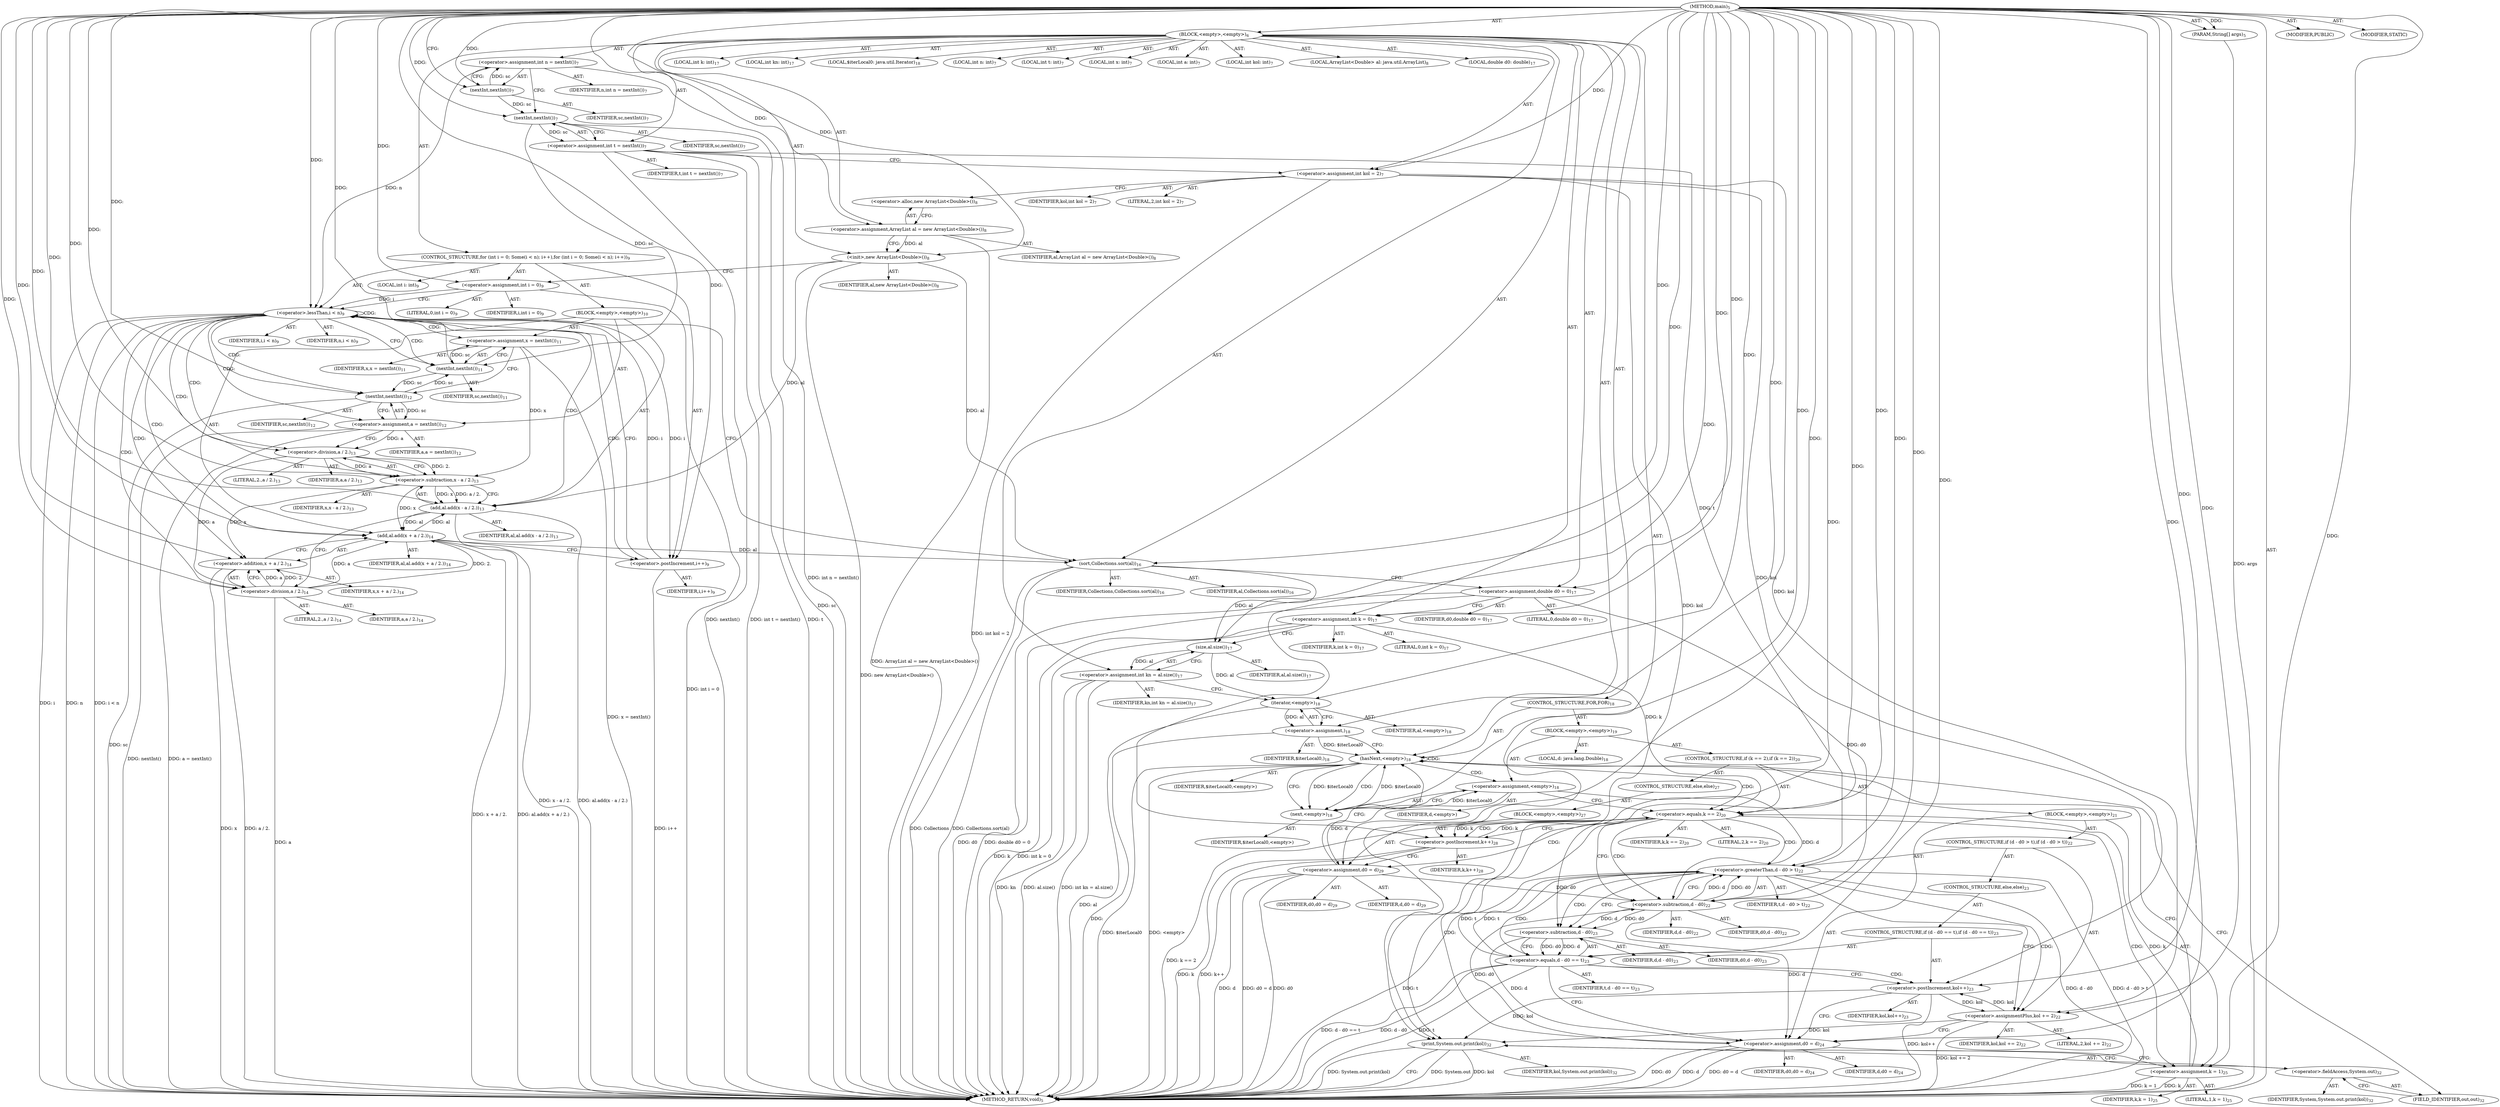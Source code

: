digraph "main" {  
"19" [label = <(METHOD,main)<SUB>5</SUB>> ]
"20" [label = <(PARAM,String[] args)<SUB>5</SUB>> ]
"21" [label = <(BLOCK,&lt;empty&gt;,&lt;empty&gt;)<SUB>6</SUB>> ]
"22" [label = <(LOCAL,int n: int)<SUB>7</SUB>> ]
"23" [label = <(LOCAL,int t: int)<SUB>7</SUB>> ]
"24" [label = <(LOCAL,int x: int)<SUB>7</SUB>> ]
"25" [label = <(LOCAL,int a: int)<SUB>7</SUB>> ]
"26" [label = <(LOCAL,int kol: int)<SUB>7</SUB>> ]
"27" [label = <(&lt;operator&gt;.assignment,int n = nextInt())<SUB>7</SUB>> ]
"28" [label = <(IDENTIFIER,n,int n = nextInt())<SUB>7</SUB>> ]
"29" [label = <(nextInt,nextInt())<SUB>7</SUB>> ]
"30" [label = <(IDENTIFIER,sc,nextInt())<SUB>7</SUB>> ]
"31" [label = <(&lt;operator&gt;.assignment,int t = nextInt())<SUB>7</SUB>> ]
"32" [label = <(IDENTIFIER,t,int t = nextInt())<SUB>7</SUB>> ]
"33" [label = <(nextInt,nextInt())<SUB>7</SUB>> ]
"34" [label = <(IDENTIFIER,sc,nextInt())<SUB>7</SUB>> ]
"35" [label = <(&lt;operator&gt;.assignment,int kol = 2)<SUB>7</SUB>> ]
"36" [label = <(IDENTIFIER,kol,int kol = 2)<SUB>7</SUB>> ]
"37" [label = <(LITERAL,2,int kol = 2)<SUB>7</SUB>> ]
"4" [label = <(LOCAL,ArrayList&lt;Double&gt; al: java.util.ArrayList)<SUB>8</SUB>> ]
"38" [label = <(&lt;operator&gt;.assignment,ArrayList al = new ArrayList&lt;Double&gt;())<SUB>8</SUB>> ]
"39" [label = <(IDENTIFIER,al,ArrayList al = new ArrayList&lt;Double&gt;())<SUB>8</SUB>> ]
"40" [label = <(&lt;operator&gt;.alloc,new ArrayList&lt;Double&gt;())<SUB>8</SUB>> ]
"41" [label = <(&lt;init&gt;,new ArrayList&lt;Double&gt;())<SUB>8</SUB>> ]
"3" [label = <(IDENTIFIER,al,new ArrayList&lt;Double&gt;())<SUB>8</SUB>> ]
"42" [label = <(CONTROL_STRUCTURE,for (int i = 0; Some(i &lt; n); i++),for (int i = 0; Some(i &lt; n); i++))<SUB>9</SUB>> ]
"43" [label = <(LOCAL,int i: int)<SUB>9</SUB>> ]
"44" [label = <(&lt;operator&gt;.assignment,int i = 0)<SUB>9</SUB>> ]
"45" [label = <(IDENTIFIER,i,int i = 0)<SUB>9</SUB>> ]
"46" [label = <(LITERAL,0,int i = 0)<SUB>9</SUB>> ]
"47" [label = <(&lt;operator&gt;.lessThan,i &lt; n)<SUB>9</SUB>> ]
"48" [label = <(IDENTIFIER,i,i &lt; n)<SUB>9</SUB>> ]
"49" [label = <(IDENTIFIER,n,i &lt; n)<SUB>9</SUB>> ]
"50" [label = <(&lt;operator&gt;.postIncrement,i++)<SUB>9</SUB>> ]
"51" [label = <(IDENTIFIER,i,i++)<SUB>9</SUB>> ]
"52" [label = <(BLOCK,&lt;empty&gt;,&lt;empty&gt;)<SUB>10</SUB>> ]
"53" [label = <(&lt;operator&gt;.assignment,x = nextInt())<SUB>11</SUB>> ]
"54" [label = <(IDENTIFIER,x,x = nextInt())<SUB>11</SUB>> ]
"55" [label = <(nextInt,nextInt())<SUB>11</SUB>> ]
"56" [label = <(IDENTIFIER,sc,nextInt())<SUB>11</SUB>> ]
"57" [label = <(&lt;operator&gt;.assignment,a = nextInt())<SUB>12</SUB>> ]
"58" [label = <(IDENTIFIER,a,a = nextInt())<SUB>12</SUB>> ]
"59" [label = <(nextInt,nextInt())<SUB>12</SUB>> ]
"60" [label = <(IDENTIFIER,sc,nextInt())<SUB>12</SUB>> ]
"61" [label = <(add,al.add(x - a / 2.))<SUB>13</SUB>> ]
"62" [label = <(IDENTIFIER,al,al.add(x - a / 2.))<SUB>13</SUB>> ]
"63" [label = <(&lt;operator&gt;.subtraction,x - a / 2.)<SUB>13</SUB>> ]
"64" [label = <(IDENTIFIER,x,x - a / 2.)<SUB>13</SUB>> ]
"65" [label = <(&lt;operator&gt;.division,a / 2.)<SUB>13</SUB>> ]
"66" [label = <(IDENTIFIER,a,a / 2.)<SUB>13</SUB>> ]
"67" [label = <(LITERAL,2.,a / 2.)<SUB>13</SUB>> ]
"68" [label = <(add,al.add(x + a / 2.))<SUB>14</SUB>> ]
"69" [label = <(IDENTIFIER,al,al.add(x + a / 2.))<SUB>14</SUB>> ]
"70" [label = <(&lt;operator&gt;.addition,x + a / 2.)<SUB>14</SUB>> ]
"71" [label = <(IDENTIFIER,x,x + a / 2.)<SUB>14</SUB>> ]
"72" [label = <(&lt;operator&gt;.division,a / 2.)<SUB>14</SUB>> ]
"73" [label = <(IDENTIFIER,a,a / 2.)<SUB>14</SUB>> ]
"74" [label = <(LITERAL,2.,a / 2.)<SUB>14</SUB>> ]
"75" [label = <(sort,Collections.sort(al))<SUB>16</SUB>> ]
"76" [label = <(IDENTIFIER,Collections,Collections.sort(al))<SUB>16</SUB>> ]
"77" [label = <(IDENTIFIER,al,Collections.sort(al))<SUB>16</SUB>> ]
"78" [label = <(LOCAL,double d0: double)<SUB>17</SUB>> ]
"79" [label = <(&lt;operator&gt;.assignment,double d0 = 0)<SUB>17</SUB>> ]
"80" [label = <(IDENTIFIER,d0,double d0 = 0)<SUB>17</SUB>> ]
"81" [label = <(LITERAL,0,double d0 = 0)<SUB>17</SUB>> ]
"82" [label = <(LOCAL,int k: int)<SUB>17</SUB>> ]
"83" [label = <(LOCAL,int kn: int)<SUB>17</SUB>> ]
"84" [label = <(&lt;operator&gt;.assignment,int k = 0)<SUB>17</SUB>> ]
"85" [label = <(IDENTIFIER,k,int k = 0)<SUB>17</SUB>> ]
"86" [label = <(LITERAL,0,int k = 0)<SUB>17</SUB>> ]
"87" [label = <(&lt;operator&gt;.assignment,int kn = al.size())<SUB>17</SUB>> ]
"88" [label = <(IDENTIFIER,kn,int kn = al.size())<SUB>17</SUB>> ]
"89" [label = <(size,al.size())<SUB>17</SUB>> ]
"90" [label = <(IDENTIFIER,al,al.size())<SUB>17</SUB>> ]
"91" [label = <(LOCAL,$iterLocal0: java.util.Iterator)<SUB>18</SUB>> ]
"92" [label = <(&lt;operator&gt;.assignment,)<SUB>18</SUB>> ]
"93" [label = <(IDENTIFIER,$iterLocal0,)<SUB>18</SUB>> ]
"94" [label = <(iterator,&lt;empty&gt;)<SUB>18</SUB>> ]
"95" [label = <(IDENTIFIER,al,&lt;empty&gt;)<SUB>18</SUB>> ]
"96" [label = <(CONTROL_STRUCTURE,FOR,FOR)<SUB>18</SUB>> ]
"97" [label = <(hasNext,&lt;empty&gt;)<SUB>18</SUB>> ]
"98" [label = <(IDENTIFIER,$iterLocal0,&lt;empty&gt;)> ]
"99" [label = <(BLOCK,&lt;empty&gt;,&lt;empty&gt;)<SUB>19</SUB>> ]
"100" [label = <(LOCAL,d: java.lang.Double)<SUB>18</SUB>> ]
"101" [label = <(&lt;operator&gt;.assignment,&lt;empty&gt;)<SUB>18</SUB>> ]
"102" [label = <(IDENTIFIER,d,&lt;empty&gt;)> ]
"103" [label = <(next,&lt;empty&gt;)<SUB>18</SUB>> ]
"104" [label = <(IDENTIFIER,$iterLocal0,&lt;empty&gt;)> ]
"105" [label = <(CONTROL_STRUCTURE,if (k == 2),if (k == 2))<SUB>20</SUB>> ]
"106" [label = <(&lt;operator&gt;.equals,k == 2)<SUB>20</SUB>> ]
"107" [label = <(IDENTIFIER,k,k == 2)<SUB>20</SUB>> ]
"108" [label = <(LITERAL,2,k == 2)<SUB>20</SUB>> ]
"109" [label = <(BLOCK,&lt;empty&gt;,&lt;empty&gt;)<SUB>21</SUB>> ]
"110" [label = <(CONTROL_STRUCTURE,if (d - d0 &gt; t),if (d - d0 &gt; t))<SUB>22</SUB>> ]
"111" [label = <(&lt;operator&gt;.greaterThan,d - d0 &gt; t)<SUB>22</SUB>> ]
"112" [label = <(&lt;operator&gt;.subtraction,d - d0)<SUB>22</SUB>> ]
"113" [label = <(IDENTIFIER,d,d - d0)<SUB>22</SUB>> ]
"114" [label = <(IDENTIFIER,d0,d - d0)<SUB>22</SUB>> ]
"115" [label = <(IDENTIFIER,t,d - d0 &gt; t)<SUB>22</SUB>> ]
"116" [label = <(&lt;operator&gt;.assignmentPlus,kol += 2)<SUB>22</SUB>> ]
"117" [label = <(IDENTIFIER,kol,kol += 2)<SUB>22</SUB>> ]
"118" [label = <(LITERAL,2,kol += 2)<SUB>22</SUB>> ]
"119" [label = <(CONTROL_STRUCTURE,else,else)<SUB>23</SUB>> ]
"120" [label = <(CONTROL_STRUCTURE,if (d - d0 == t),if (d - d0 == t))<SUB>23</SUB>> ]
"121" [label = <(&lt;operator&gt;.equals,d - d0 == t)<SUB>23</SUB>> ]
"122" [label = <(&lt;operator&gt;.subtraction,d - d0)<SUB>23</SUB>> ]
"123" [label = <(IDENTIFIER,d,d - d0)<SUB>23</SUB>> ]
"124" [label = <(IDENTIFIER,d0,d - d0)<SUB>23</SUB>> ]
"125" [label = <(IDENTIFIER,t,d - d0 == t)<SUB>23</SUB>> ]
"126" [label = <(&lt;operator&gt;.postIncrement,kol++)<SUB>23</SUB>> ]
"127" [label = <(IDENTIFIER,kol,kol++)<SUB>23</SUB>> ]
"128" [label = <(&lt;operator&gt;.assignment,d0 = d)<SUB>24</SUB>> ]
"129" [label = <(IDENTIFIER,d0,d0 = d)<SUB>24</SUB>> ]
"130" [label = <(IDENTIFIER,d,d0 = d)<SUB>24</SUB>> ]
"131" [label = <(&lt;operator&gt;.assignment,k = 1)<SUB>25</SUB>> ]
"132" [label = <(IDENTIFIER,k,k = 1)<SUB>25</SUB>> ]
"133" [label = <(LITERAL,1,k = 1)<SUB>25</SUB>> ]
"134" [label = <(CONTROL_STRUCTURE,else,else)<SUB>27</SUB>> ]
"135" [label = <(BLOCK,&lt;empty&gt;,&lt;empty&gt;)<SUB>27</SUB>> ]
"136" [label = <(&lt;operator&gt;.postIncrement,k++)<SUB>28</SUB>> ]
"137" [label = <(IDENTIFIER,k,k++)<SUB>28</SUB>> ]
"138" [label = <(&lt;operator&gt;.assignment,d0 = d)<SUB>29</SUB>> ]
"139" [label = <(IDENTIFIER,d0,d0 = d)<SUB>29</SUB>> ]
"140" [label = <(IDENTIFIER,d,d0 = d)<SUB>29</SUB>> ]
"141" [label = <(print,System.out.print(kol))<SUB>32</SUB>> ]
"142" [label = <(&lt;operator&gt;.fieldAccess,System.out)<SUB>32</SUB>> ]
"143" [label = <(IDENTIFIER,System,System.out.print(kol))<SUB>32</SUB>> ]
"144" [label = <(FIELD_IDENTIFIER,out,out)<SUB>32</SUB>> ]
"145" [label = <(IDENTIFIER,kol,System.out.print(kol))<SUB>32</SUB>> ]
"146" [label = <(MODIFIER,PUBLIC)> ]
"147" [label = <(MODIFIER,STATIC)> ]
"148" [label = <(METHOD_RETURN,void)<SUB>5</SUB>> ]
  "19" -> "20"  [ label = "AST: "] 
  "19" -> "21"  [ label = "AST: "] 
  "19" -> "146"  [ label = "AST: "] 
  "19" -> "147"  [ label = "AST: "] 
  "19" -> "148"  [ label = "AST: "] 
  "21" -> "22"  [ label = "AST: "] 
  "21" -> "23"  [ label = "AST: "] 
  "21" -> "24"  [ label = "AST: "] 
  "21" -> "25"  [ label = "AST: "] 
  "21" -> "26"  [ label = "AST: "] 
  "21" -> "27"  [ label = "AST: "] 
  "21" -> "31"  [ label = "AST: "] 
  "21" -> "35"  [ label = "AST: "] 
  "21" -> "4"  [ label = "AST: "] 
  "21" -> "38"  [ label = "AST: "] 
  "21" -> "41"  [ label = "AST: "] 
  "21" -> "42"  [ label = "AST: "] 
  "21" -> "75"  [ label = "AST: "] 
  "21" -> "78"  [ label = "AST: "] 
  "21" -> "79"  [ label = "AST: "] 
  "21" -> "82"  [ label = "AST: "] 
  "21" -> "83"  [ label = "AST: "] 
  "21" -> "84"  [ label = "AST: "] 
  "21" -> "87"  [ label = "AST: "] 
  "21" -> "91"  [ label = "AST: "] 
  "21" -> "92"  [ label = "AST: "] 
  "21" -> "96"  [ label = "AST: "] 
  "21" -> "141"  [ label = "AST: "] 
  "27" -> "28"  [ label = "AST: "] 
  "27" -> "29"  [ label = "AST: "] 
  "29" -> "30"  [ label = "AST: "] 
  "31" -> "32"  [ label = "AST: "] 
  "31" -> "33"  [ label = "AST: "] 
  "33" -> "34"  [ label = "AST: "] 
  "35" -> "36"  [ label = "AST: "] 
  "35" -> "37"  [ label = "AST: "] 
  "38" -> "39"  [ label = "AST: "] 
  "38" -> "40"  [ label = "AST: "] 
  "41" -> "3"  [ label = "AST: "] 
  "42" -> "43"  [ label = "AST: "] 
  "42" -> "44"  [ label = "AST: "] 
  "42" -> "47"  [ label = "AST: "] 
  "42" -> "50"  [ label = "AST: "] 
  "42" -> "52"  [ label = "AST: "] 
  "44" -> "45"  [ label = "AST: "] 
  "44" -> "46"  [ label = "AST: "] 
  "47" -> "48"  [ label = "AST: "] 
  "47" -> "49"  [ label = "AST: "] 
  "50" -> "51"  [ label = "AST: "] 
  "52" -> "53"  [ label = "AST: "] 
  "52" -> "57"  [ label = "AST: "] 
  "52" -> "61"  [ label = "AST: "] 
  "52" -> "68"  [ label = "AST: "] 
  "53" -> "54"  [ label = "AST: "] 
  "53" -> "55"  [ label = "AST: "] 
  "55" -> "56"  [ label = "AST: "] 
  "57" -> "58"  [ label = "AST: "] 
  "57" -> "59"  [ label = "AST: "] 
  "59" -> "60"  [ label = "AST: "] 
  "61" -> "62"  [ label = "AST: "] 
  "61" -> "63"  [ label = "AST: "] 
  "63" -> "64"  [ label = "AST: "] 
  "63" -> "65"  [ label = "AST: "] 
  "65" -> "66"  [ label = "AST: "] 
  "65" -> "67"  [ label = "AST: "] 
  "68" -> "69"  [ label = "AST: "] 
  "68" -> "70"  [ label = "AST: "] 
  "70" -> "71"  [ label = "AST: "] 
  "70" -> "72"  [ label = "AST: "] 
  "72" -> "73"  [ label = "AST: "] 
  "72" -> "74"  [ label = "AST: "] 
  "75" -> "76"  [ label = "AST: "] 
  "75" -> "77"  [ label = "AST: "] 
  "79" -> "80"  [ label = "AST: "] 
  "79" -> "81"  [ label = "AST: "] 
  "84" -> "85"  [ label = "AST: "] 
  "84" -> "86"  [ label = "AST: "] 
  "87" -> "88"  [ label = "AST: "] 
  "87" -> "89"  [ label = "AST: "] 
  "89" -> "90"  [ label = "AST: "] 
  "92" -> "93"  [ label = "AST: "] 
  "92" -> "94"  [ label = "AST: "] 
  "94" -> "95"  [ label = "AST: "] 
  "96" -> "97"  [ label = "AST: "] 
  "96" -> "99"  [ label = "AST: "] 
  "97" -> "98"  [ label = "AST: "] 
  "99" -> "100"  [ label = "AST: "] 
  "99" -> "101"  [ label = "AST: "] 
  "99" -> "105"  [ label = "AST: "] 
  "101" -> "102"  [ label = "AST: "] 
  "101" -> "103"  [ label = "AST: "] 
  "103" -> "104"  [ label = "AST: "] 
  "105" -> "106"  [ label = "AST: "] 
  "105" -> "109"  [ label = "AST: "] 
  "105" -> "134"  [ label = "AST: "] 
  "106" -> "107"  [ label = "AST: "] 
  "106" -> "108"  [ label = "AST: "] 
  "109" -> "110"  [ label = "AST: "] 
  "109" -> "128"  [ label = "AST: "] 
  "109" -> "131"  [ label = "AST: "] 
  "110" -> "111"  [ label = "AST: "] 
  "110" -> "116"  [ label = "AST: "] 
  "110" -> "119"  [ label = "AST: "] 
  "111" -> "112"  [ label = "AST: "] 
  "111" -> "115"  [ label = "AST: "] 
  "112" -> "113"  [ label = "AST: "] 
  "112" -> "114"  [ label = "AST: "] 
  "116" -> "117"  [ label = "AST: "] 
  "116" -> "118"  [ label = "AST: "] 
  "119" -> "120"  [ label = "AST: "] 
  "120" -> "121"  [ label = "AST: "] 
  "120" -> "126"  [ label = "AST: "] 
  "121" -> "122"  [ label = "AST: "] 
  "121" -> "125"  [ label = "AST: "] 
  "122" -> "123"  [ label = "AST: "] 
  "122" -> "124"  [ label = "AST: "] 
  "126" -> "127"  [ label = "AST: "] 
  "128" -> "129"  [ label = "AST: "] 
  "128" -> "130"  [ label = "AST: "] 
  "131" -> "132"  [ label = "AST: "] 
  "131" -> "133"  [ label = "AST: "] 
  "134" -> "135"  [ label = "AST: "] 
  "135" -> "136"  [ label = "AST: "] 
  "135" -> "138"  [ label = "AST: "] 
  "136" -> "137"  [ label = "AST: "] 
  "138" -> "139"  [ label = "AST: "] 
  "138" -> "140"  [ label = "AST: "] 
  "141" -> "142"  [ label = "AST: "] 
  "141" -> "145"  [ label = "AST: "] 
  "142" -> "143"  [ label = "AST: "] 
  "142" -> "144"  [ label = "AST: "] 
  "27" -> "33"  [ label = "CFG: "] 
  "31" -> "35"  [ label = "CFG: "] 
  "35" -> "40"  [ label = "CFG: "] 
  "38" -> "41"  [ label = "CFG: "] 
  "41" -> "44"  [ label = "CFG: "] 
  "75" -> "79"  [ label = "CFG: "] 
  "79" -> "84"  [ label = "CFG: "] 
  "84" -> "89"  [ label = "CFG: "] 
  "87" -> "94"  [ label = "CFG: "] 
  "92" -> "97"  [ label = "CFG: "] 
  "141" -> "148"  [ label = "CFG: "] 
  "29" -> "27"  [ label = "CFG: "] 
  "33" -> "31"  [ label = "CFG: "] 
  "40" -> "38"  [ label = "CFG: "] 
  "44" -> "47"  [ label = "CFG: "] 
  "47" -> "55"  [ label = "CFG: "] 
  "47" -> "75"  [ label = "CFG: "] 
  "50" -> "47"  [ label = "CFG: "] 
  "89" -> "87"  [ label = "CFG: "] 
  "94" -> "92"  [ label = "CFG: "] 
  "97" -> "103"  [ label = "CFG: "] 
  "97" -> "144"  [ label = "CFG: "] 
  "142" -> "141"  [ label = "CFG: "] 
  "53" -> "59"  [ label = "CFG: "] 
  "57" -> "65"  [ label = "CFG: "] 
  "61" -> "72"  [ label = "CFG: "] 
  "68" -> "50"  [ label = "CFG: "] 
  "101" -> "106"  [ label = "CFG: "] 
  "144" -> "142"  [ label = "CFG: "] 
  "55" -> "53"  [ label = "CFG: "] 
  "59" -> "57"  [ label = "CFG: "] 
  "63" -> "61"  [ label = "CFG: "] 
  "70" -> "68"  [ label = "CFG: "] 
  "103" -> "101"  [ label = "CFG: "] 
  "106" -> "112"  [ label = "CFG: "] 
  "106" -> "136"  [ label = "CFG: "] 
  "65" -> "63"  [ label = "CFG: "] 
  "72" -> "70"  [ label = "CFG: "] 
  "128" -> "131"  [ label = "CFG: "] 
  "131" -> "97"  [ label = "CFG: "] 
  "111" -> "116"  [ label = "CFG: "] 
  "111" -> "122"  [ label = "CFG: "] 
  "116" -> "128"  [ label = "CFG: "] 
  "136" -> "138"  [ label = "CFG: "] 
  "138" -> "97"  [ label = "CFG: "] 
  "112" -> "111"  [ label = "CFG: "] 
  "121" -> "126"  [ label = "CFG: "] 
  "121" -> "128"  [ label = "CFG: "] 
  "126" -> "128"  [ label = "CFG: "] 
  "122" -> "121"  [ label = "CFG: "] 
  "19" -> "29"  [ label = "CFG: "] 
  "20" -> "148"  [ label = "DDG: args"] 
  "27" -> "148"  [ label = "DDG: int n = nextInt()"] 
  "31" -> "148"  [ label = "DDG: t"] 
  "33" -> "148"  [ label = "DDG: sc"] 
  "31" -> "148"  [ label = "DDG: nextInt()"] 
  "31" -> "148"  [ label = "DDG: int t = nextInt()"] 
  "35" -> "148"  [ label = "DDG: int kol = 2"] 
  "38" -> "148"  [ label = "DDG: ArrayList al = new ArrayList&lt;Double&gt;()"] 
  "41" -> "148"  [ label = "DDG: new ArrayList&lt;Double&gt;()"] 
  "44" -> "148"  [ label = "DDG: int i = 0"] 
  "47" -> "148"  [ label = "DDG: i"] 
  "47" -> "148"  [ label = "DDG: n"] 
  "47" -> "148"  [ label = "DDG: i &lt; n"] 
  "75" -> "148"  [ label = "DDG: Collections.sort(al)"] 
  "79" -> "148"  [ label = "DDG: d0"] 
  "79" -> "148"  [ label = "DDG: double d0 = 0"] 
  "84" -> "148"  [ label = "DDG: k"] 
  "84" -> "148"  [ label = "DDG: int k = 0"] 
  "87" -> "148"  [ label = "DDG: kn"] 
  "87" -> "148"  [ label = "DDG: al.size()"] 
  "87" -> "148"  [ label = "DDG: int kn = al.size()"] 
  "94" -> "148"  [ label = "DDG: al"] 
  "92" -> "148"  [ label = "DDG: "] 
  "97" -> "148"  [ label = "DDG: $iterLocal0"] 
  "97" -> "148"  [ label = "DDG: &lt;empty&gt;"] 
  "141" -> "148"  [ label = "DDG: System.out"] 
  "141" -> "148"  [ label = "DDG: kol"] 
  "141" -> "148"  [ label = "DDG: System.out.print(kol)"] 
  "106" -> "148"  [ label = "DDG: k == 2"] 
  "136" -> "148"  [ label = "DDG: k"] 
  "136" -> "148"  [ label = "DDG: k++"] 
  "138" -> "148"  [ label = "DDG: d0"] 
  "138" -> "148"  [ label = "DDG: d"] 
  "138" -> "148"  [ label = "DDG: d0 = d"] 
  "111" -> "148"  [ label = "DDG: d - d0"] 
  "111" -> "148"  [ label = "DDG: t"] 
  "111" -> "148"  [ label = "DDG: d - d0 &gt; t"] 
  "121" -> "148"  [ label = "DDG: d - d0"] 
  "121" -> "148"  [ label = "DDG: t"] 
  "121" -> "148"  [ label = "DDG: d - d0 == t"] 
  "126" -> "148"  [ label = "DDG: kol++"] 
  "116" -> "148"  [ label = "DDG: kol += 2"] 
  "128" -> "148"  [ label = "DDG: d0"] 
  "128" -> "148"  [ label = "DDG: d"] 
  "128" -> "148"  [ label = "DDG: d0 = d"] 
  "131" -> "148"  [ label = "DDG: k"] 
  "131" -> "148"  [ label = "DDG: k = 1"] 
  "53" -> "148"  [ label = "DDG: x = nextInt()"] 
  "59" -> "148"  [ label = "DDG: sc"] 
  "57" -> "148"  [ label = "DDG: nextInt()"] 
  "57" -> "148"  [ label = "DDG: a = nextInt()"] 
  "61" -> "148"  [ label = "DDG: x - a / 2."] 
  "61" -> "148"  [ label = "DDG: al.add(x - a / 2.)"] 
  "70" -> "148"  [ label = "DDG: x"] 
  "72" -> "148"  [ label = "DDG: a"] 
  "70" -> "148"  [ label = "DDG: a / 2."] 
  "68" -> "148"  [ label = "DDG: x + a / 2."] 
  "68" -> "148"  [ label = "DDG: al.add(x + a / 2.)"] 
  "50" -> "148"  [ label = "DDG: i++"] 
  "75" -> "148"  [ label = "DDG: Collections"] 
  "19" -> "20"  [ label = "DDG: "] 
  "29" -> "27"  [ label = "DDG: sc"] 
  "33" -> "31"  [ label = "DDG: sc"] 
  "19" -> "35"  [ label = "DDG: "] 
  "19" -> "38"  [ label = "DDG: "] 
  "19" -> "79"  [ label = "DDG: "] 
  "19" -> "84"  [ label = "DDG: "] 
  "89" -> "87"  [ label = "DDG: al"] 
  "94" -> "92"  [ label = "DDG: al"] 
  "38" -> "41"  [ label = "DDG: al"] 
  "19" -> "41"  [ label = "DDG: "] 
  "19" -> "44"  [ label = "DDG: "] 
  "19" -> "75"  [ label = "DDG: "] 
  "41" -> "75"  [ label = "DDG: al"] 
  "68" -> "75"  [ label = "DDG: al"] 
  "35" -> "141"  [ label = "DDG: kol"] 
  "126" -> "141"  [ label = "DDG: kol"] 
  "116" -> "141"  [ label = "DDG: kol"] 
  "19" -> "141"  [ label = "DDG: "] 
  "19" -> "29"  [ label = "DDG: "] 
  "29" -> "33"  [ label = "DDG: sc"] 
  "19" -> "33"  [ label = "DDG: "] 
  "44" -> "47"  [ label = "DDG: i"] 
  "50" -> "47"  [ label = "DDG: i"] 
  "19" -> "47"  [ label = "DDG: "] 
  "27" -> "47"  [ label = "DDG: n"] 
  "47" -> "50"  [ label = "DDG: i"] 
  "19" -> "50"  [ label = "DDG: "] 
  "55" -> "53"  [ label = "DDG: sc"] 
  "59" -> "57"  [ label = "DDG: sc"] 
  "75" -> "89"  [ label = "DDG: al"] 
  "19" -> "89"  [ label = "DDG: "] 
  "89" -> "94"  [ label = "DDG: al"] 
  "19" -> "94"  [ label = "DDG: "] 
  "92" -> "97"  [ label = "DDG: $iterLocal0"] 
  "103" -> "97"  [ label = "DDG: $iterLocal0"] 
  "19" -> "97"  [ label = "DDG: "] 
  "103" -> "101"  [ label = "DDG: $iterLocal0"] 
  "41" -> "61"  [ label = "DDG: al"] 
  "68" -> "61"  [ label = "DDG: al"] 
  "19" -> "61"  [ label = "DDG: "] 
  "63" -> "61"  [ label = "DDG: x"] 
  "63" -> "61"  [ label = "DDG: a / 2."] 
  "61" -> "68"  [ label = "DDG: al"] 
  "19" -> "68"  [ label = "DDG: "] 
  "63" -> "68"  [ label = "DDG: x"] 
  "72" -> "68"  [ label = "DDG: a"] 
  "72" -> "68"  [ label = "DDG: 2."] 
  "33" -> "55"  [ label = "DDG: sc"] 
  "59" -> "55"  [ label = "DDG: sc"] 
  "19" -> "55"  [ label = "DDG: "] 
  "55" -> "59"  [ label = "DDG: sc"] 
  "19" -> "59"  [ label = "DDG: "] 
  "53" -> "63"  [ label = "DDG: x"] 
  "19" -> "63"  [ label = "DDG: "] 
  "65" -> "63"  [ label = "DDG: a"] 
  "65" -> "63"  [ label = "DDG: 2."] 
  "63" -> "70"  [ label = "DDG: x"] 
  "19" -> "70"  [ label = "DDG: "] 
  "72" -> "70"  [ label = "DDG: a"] 
  "72" -> "70"  [ label = "DDG: 2."] 
  "97" -> "103"  [ label = "DDG: $iterLocal0"] 
  "19" -> "103"  [ label = "DDG: "] 
  "84" -> "106"  [ label = "DDG: k"] 
  "136" -> "106"  [ label = "DDG: k"] 
  "131" -> "106"  [ label = "DDG: k"] 
  "19" -> "106"  [ label = "DDG: "] 
  "112" -> "128"  [ label = "DDG: d"] 
  "122" -> "128"  [ label = "DDG: d"] 
  "19" -> "128"  [ label = "DDG: "] 
  "19" -> "131"  [ label = "DDG: "] 
  "57" -> "65"  [ label = "DDG: a"] 
  "19" -> "65"  [ label = "DDG: "] 
  "65" -> "72"  [ label = "DDG: a"] 
  "19" -> "72"  [ label = "DDG: "] 
  "19" -> "116"  [ label = "DDG: "] 
  "101" -> "138"  [ label = "DDG: d"] 
  "19" -> "138"  [ label = "DDG: "] 
  "112" -> "111"  [ label = "DDG: d"] 
  "112" -> "111"  [ label = "DDG: d0"] 
  "31" -> "111"  [ label = "DDG: t"] 
  "121" -> "111"  [ label = "DDG: t"] 
  "19" -> "111"  [ label = "DDG: "] 
  "35" -> "116"  [ label = "DDG: kol"] 
  "126" -> "116"  [ label = "DDG: kol"] 
  "106" -> "136"  [ label = "DDG: k"] 
  "19" -> "136"  [ label = "DDG: "] 
  "101" -> "112"  [ label = "DDG: d"] 
  "19" -> "112"  [ label = "DDG: "] 
  "79" -> "112"  [ label = "DDG: d0"] 
  "138" -> "112"  [ label = "DDG: d0"] 
  "128" -> "112"  [ label = "DDG: d0"] 
  "122" -> "121"  [ label = "DDG: d"] 
  "122" -> "121"  [ label = "DDG: d0"] 
  "111" -> "121"  [ label = "DDG: t"] 
  "19" -> "121"  [ label = "DDG: "] 
  "35" -> "126"  [ label = "DDG: kol"] 
  "116" -> "126"  [ label = "DDG: kol"] 
  "19" -> "126"  [ label = "DDG: "] 
  "112" -> "122"  [ label = "DDG: d"] 
  "19" -> "122"  [ label = "DDG: "] 
  "112" -> "122"  [ label = "DDG: d0"] 
  "47" -> "47"  [ label = "CDG: "] 
  "47" -> "68"  [ label = "CDG: "] 
  "47" -> "57"  [ label = "CDG: "] 
  "47" -> "72"  [ label = "CDG: "] 
  "47" -> "65"  [ label = "CDG: "] 
  "47" -> "50"  [ label = "CDG: "] 
  "47" -> "59"  [ label = "CDG: "] 
  "47" -> "61"  [ label = "CDG: "] 
  "47" -> "53"  [ label = "CDG: "] 
  "47" -> "70"  [ label = "CDG: "] 
  "47" -> "63"  [ label = "CDG: "] 
  "47" -> "55"  [ label = "CDG: "] 
  "97" -> "103"  [ label = "CDG: "] 
  "97" -> "106"  [ label = "CDG: "] 
  "97" -> "97"  [ label = "CDG: "] 
  "97" -> "101"  [ label = "CDG: "] 
  "106" -> "136"  [ label = "CDG: "] 
  "106" -> "128"  [ label = "CDG: "] 
  "106" -> "131"  [ label = "CDG: "] 
  "106" -> "112"  [ label = "CDG: "] 
  "106" -> "138"  [ label = "CDG: "] 
  "106" -> "111"  [ label = "CDG: "] 
  "111" -> "116"  [ label = "CDG: "] 
  "111" -> "122"  [ label = "CDG: "] 
  "111" -> "121"  [ label = "CDG: "] 
  "121" -> "126"  [ label = "CDG: "] 
}
